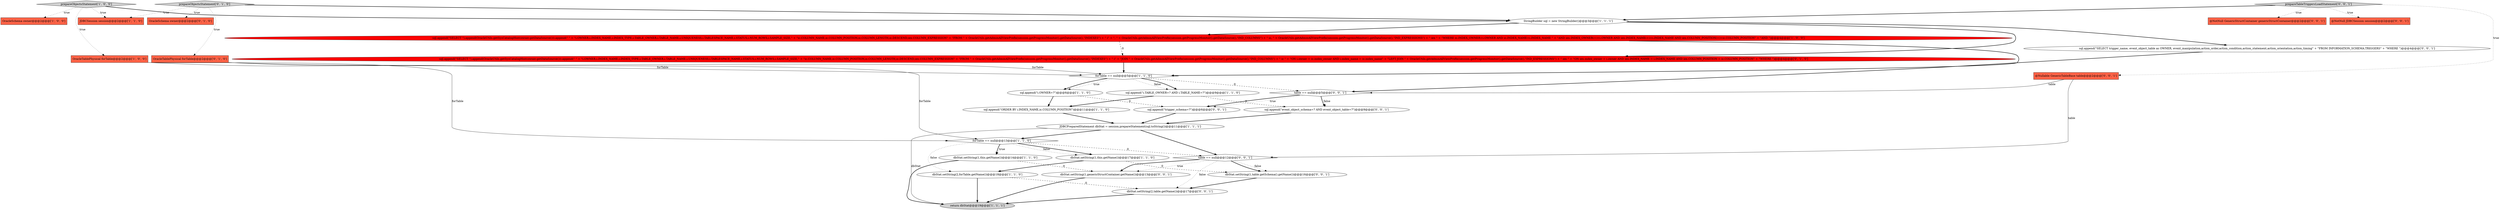 digraph {
31 [style = filled, label = "dbStat.setString(1,genericStructContainer.getName())@@@13@@@['0', '0', '1']", fillcolor = white, shape = ellipse image = "AAA0AAABBB3BBB"];
14 [style = filled, label = "JDBCSession session@@@2@@@['1', '1', '0']", fillcolor = tomato, shape = box image = "AAA0AAABBB1BBB"];
27 [style = filled, label = "table == null@@@12@@@['0', '0', '1']", fillcolor = white, shape = diamond image = "AAA0AAABBB3BBB"];
1 [style = filled, label = "return dbStat@@@19@@@['1', '1', '1']", fillcolor = lightgray, shape = ellipse image = "AAA0AAABBB1BBB"];
30 [style = filled, label = "@NotNull GenericStructContainer genericStructContainer@@@2@@@['0', '0', '1']", fillcolor = tomato, shape = box image = "AAA0AAABBB3BBB"];
12 [style = filled, label = "sql.append(\"ORDER BY i.INDEX_NAME,ic.COLUMN_POSITION\")@@@11@@@['1', '1', '0']", fillcolor = white, shape = ellipse image = "AAA0AAABBB1BBB"];
5 [style = filled, label = "OracleTablePhysical forTable@@@2@@@['1', '0', '0']", fillcolor = tomato, shape = box image = "AAA0AAABBB1BBB"];
17 [style = filled, label = "prepareObjectsStatement['0', '1', '0']", fillcolor = lightgray, shape = diamond image = "AAA0AAABBB2BBB"];
15 [style = filled, label = "dbStat.setString(2,forTable.getName())@@@18@@@['1', '1', '0']", fillcolor = white, shape = ellipse image = "AAA0AAABBB1BBB"];
29 [style = filled, label = "table == null@@@5@@@['0', '0', '1']", fillcolor = white, shape = diamond image = "AAA0AAABBB3BBB"];
2 [style = filled, label = "forTable == null@@@13@@@['1', '1', '0']", fillcolor = white, shape = diamond image = "AAA0AAABBB1BBB"];
24 [style = filled, label = "dbStat.setString(2,table.getName())@@@17@@@['0', '0', '1']", fillcolor = white, shape = ellipse image = "AAA0AAABBB3BBB"];
16 [style = filled, label = "OracleSchema owner@@@2@@@['0', '1', '0']", fillcolor = tomato, shape = box image = "AAA0AAABBB2BBB"];
13 [style = filled, label = "JDBCPreparedStatement dbStat = session.prepareStatement(sql.toString())@@@11@@@['1', '1', '1']", fillcolor = white, shape = ellipse image = "AAA0AAABBB1BBB"];
7 [style = filled, label = "dbStat.setString(1,this.getName())@@@14@@@['1', '1', '0']", fillcolor = white, shape = ellipse image = "AAA0AAABBB1BBB"];
9 [style = filled, label = "forTable == null@@@5@@@['1', '1', '0']", fillcolor = white, shape = diamond image = "AAA0AAABBB1BBB"];
28 [style = filled, label = "sql.append(\"trigger_schema=?\")@@@6@@@['0', '0', '1']", fillcolor = white, shape = ellipse image = "AAA0AAABBB3BBB"];
20 [style = filled, label = "sql.append(\"event_object_schema=? AND event_object_table=?\")@@@9@@@['0', '0', '1']", fillcolor = white, shape = ellipse image = "AAA0AAABBB3BBB"];
0 [style = filled, label = "sql.append(\"i.OWNER=?\")@@@6@@@['1', '1', '0']", fillcolor = white, shape = ellipse image = "AAA0AAABBB1BBB"];
3 [style = filled, label = "dbStat.setString(1,this.getName())@@@17@@@['1', '1', '0']", fillcolor = white, shape = ellipse image = "AAA0AAABBB1BBB"];
22 [style = filled, label = "@NotNull JDBCSession session@@@2@@@['0', '0', '1']", fillcolor = tomato, shape = box image = "AAA0AAABBB3BBB"];
23 [style = filled, label = "sql.append(\"SELECT trigger_name, event_object_table as OWNER, event_manipulation,action_order,action_condition,action_statement,action_orientation,action_timing\" + \"FROM INFORMATION_SCHEMA.TRIGGERS\" + \"WHERE \")@@@4@@@['0', '0', '1']", fillcolor = white, shape = ellipse image = "AAA0AAABBB3BBB"];
6 [style = filled, label = "StringBuilder sql = new StringBuilder()@@@3@@@['1', '1', '1']", fillcolor = white, shape = ellipse image = "AAA0AAABBB1BBB"];
25 [style = filled, label = "@Nullable GenericTableBase table@@@2@@@['0', '0', '1']", fillcolor = tomato, shape = box image = "AAA0AAABBB3BBB"];
18 [style = filled, label = "OracleTablePhysical forTable@@@2@@@['0', '1', '0']", fillcolor = tomato, shape = box image = "AAA0AAABBB2BBB"];
10 [style = filled, label = "prepareObjectsStatement['1', '0', '0']", fillcolor = lightgray, shape = diamond image = "AAA0AAABBB1BBB"];
21 [style = filled, label = "dbStat.setString(1,table.getSchema().getName())@@@16@@@['0', '0', '1']", fillcolor = white, shape = ellipse image = "AAA0AAABBB3BBB"];
4 [style = filled, label = "sql.append(\"SELECT \").append(OracleUtils.getSysCatalogHint(owner.getDataSource())).append(\" \" + \"i.OWNER,i.INDEX_NAME,i.INDEX_TYPE,i.TABLE_OWNER,i.TABLE_NAME,i.UNIQUENESS,i.TABLESPACE_NAME,i.STATUS,i.NUM_ROWS,i.SAMPLE_SIZE,\" + \"ic.COLUMN_NAME,ic.COLUMN_POSITION,ic.COLUMN_LENGTH,ic.DESCEND,iex.COLUMN_EXPRESSION\" + \"FROM \" + OracleUtils.getAdminAllViewPrefix(session.getProgressMonitor(),getDataSource(),\"INDEXES\") + \" i\" + \", \" + OracleUtils.getAdminAllViewPrefix(session.getProgressMonitor(),getDataSource(),\"IND_COLUMNS\") + \" ic, \" + OracleUtils.getAdminAllViewPrefix(session.getProgressMonitor(),getDataSource(),\"IND_EXPRESSIONS\") + \" iex \" + \"WHERE ic.INDEX_OWNER=i.OWNER AND ic.INDEX_NAME=i.INDEX_NAME \" + \"AND iex.INDEX_OWNER(+)=i.OWNER AND iex.INDEX_NAME(+)=i.INDEX_NAME AND iex.COLUMN_POSITION(+)=ic.COLUMN_POSITION\" + \"AND \")@@@4@@@['1', '0', '0']", fillcolor = red, shape = ellipse image = "AAA1AAABBB1BBB"];
11 [style = filled, label = "sql.append(\"i.TABLE_OWNER=? AND i.TABLE_NAME=?\")@@@9@@@['1', '1', '0']", fillcolor = white, shape = ellipse image = "AAA0AAABBB1BBB"];
8 [style = filled, label = "OracleSchema owner@@@2@@@['1', '0', '0']", fillcolor = tomato, shape = box image = "AAA0AAABBB1BBB"];
19 [style = filled, label = "sql.append(\"SELECT \").append(OracleUtils.getSysCatalogHint(owner.getDataSource())).append(\" \" + \"i.OWNER,i.INDEX_NAME,i.INDEX_TYPE,i.TABLE_OWNER,i.TABLE_NAME,i.UNIQUENESS,i.TABLESPACE_NAME,i.STATUS,i.NUM_ROWS,i.SAMPLE_SIZE,\" + \"ic.COLUMN_NAME,ic.COLUMN_POSITION,ic.COLUMN_LENGTH,ic.DESCEND,iex.COLUMN_EXPRESSION\" + \"FROM \" + OracleUtils.getAdminAllViewPrefix(session.getProgressMonitor(),getDataSource(),\"INDEXES\") + \" i\" + \"JOIN \" + OracleUtils.getAdminAllViewPrefix(session.getProgressMonitor(),getDataSource(),\"IND_COLUMNS\") + \" ic \" + \"ON i.owner = ic.index_owner AND i.index_name = ic.index_name\" + \"LEFT JOIN \" + OracleUtils.getAdminAllViewPrefix(session.getProgressMonitor(),getDataSource(),\"IND_EXPRESSIONS\") + \" iex \" + \"ON iex.index_owner = i.owner AND iex.INDEX_NAME = i.INDEX_NAME AND iex.COLUMN_POSITION = ic.COLUMN_POSITION\" + \"WHERE \")@@@4@@@['0', '1', '0']", fillcolor = red, shape = ellipse image = "AAA1AAABBB2BBB"];
26 [style = filled, label = "prepareTableTriggersLoadStatement['0', '0', '1']", fillcolor = lightgray, shape = diamond image = "AAA0AAABBB3BBB"];
4->9 [style = bold, label=""];
10->8 [style = dotted, label="true"];
9->0 [style = dotted, label="true"];
7->1 [style = bold, label=""];
20->13 [style = bold, label=""];
11->20 [style = dashed, label="0"];
9->0 [style = bold, label=""];
9->11 [style = bold, label=""];
7->31 [style = dashed, label="0"];
2->15 [style = dotted, label="false"];
17->18 [style = dotted, label="true"];
13->1 [style = solid, label="dbStat"];
17->6 [style = bold, label=""];
3->21 [style = dashed, label="0"];
26->25 [style = dotted, label="true"];
6->23 [style = bold, label=""];
0->12 [style = bold, label=""];
2->3 [style = bold, label=""];
2->3 [style = dotted, label="false"];
15->24 [style = dashed, label="0"];
2->27 [style = dashed, label="0"];
17->14 [style = dotted, label="true"];
25->29 [style = solid, label="table"];
27->31 [style = bold, label=""];
28->13 [style = bold, label=""];
11->12 [style = bold, label=""];
3->15 [style = bold, label=""];
21->24 [style = bold, label=""];
6->19 [style = bold, label=""];
31->1 [style = bold, label=""];
18->9 [style = solid, label="forTable"];
26->22 [style = dotted, label="true"];
26->6 [style = bold, label=""];
0->28 [style = dashed, label="0"];
10->5 [style = dotted, label="true"];
10->6 [style = bold, label=""];
9->11 [style = dotted, label="false"];
10->14 [style = dotted, label="true"];
29->28 [style = bold, label=""];
23->29 [style = bold, label=""];
17->16 [style = dotted, label="true"];
12->13 [style = bold, label=""];
6->4 [style = bold, label=""];
29->20 [style = bold, label=""];
5->9 [style = solid, label="forTable"];
13->27 [style = bold, label=""];
9->29 [style = dashed, label="0"];
29->28 [style = dotted, label="true"];
19->9 [style = bold, label=""];
26->30 [style = dotted, label="true"];
27->21 [style = dotted, label="false"];
27->31 [style = dotted, label="true"];
2->7 [style = dotted, label="true"];
25->27 [style = solid, label="table"];
27->24 [style = dotted, label="false"];
29->20 [style = dotted, label="false"];
4->19 [style = dashed, label="0"];
18->2 [style = solid, label="forTable"];
2->7 [style = bold, label=""];
24->1 [style = bold, label=""];
27->21 [style = bold, label=""];
5->2 [style = solid, label="forTable"];
13->2 [style = bold, label=""];
15->1 [style = bold, label=""];
}
